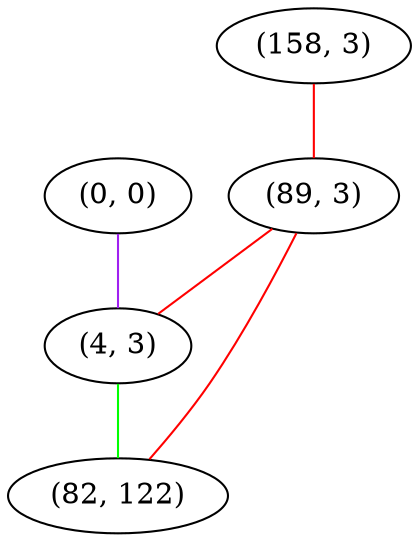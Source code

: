graph "" {
"(158, 3)";
"(0, 0)";
"(89, 3)";
"(4, 3)";
"(82, 122)";
"(158, 3)" -- "(89, 3)"  [color=red, key=0, weight=1];
"(0, 0)" -- "(4, 3)"  [color=purple, key=0, weight=4];
"(89, 3)" -- "(4, 3)"  [color=red, key=0, weight=1];
"(89, 3)" -- "(82, 122)"  [color=red, key=0, weight=1];
"(4, 3)" -- "(82, 122)"  [color=green, key=0, weight=2];
}
